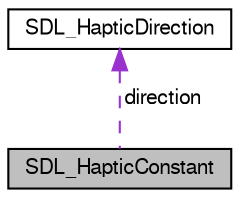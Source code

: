 digraph "SDL_HapticConstant"
{
 // LATEX_PDF_SIZE
  edge [fontname="FreeSans",fontsize="10",labelfontname="FreeSans",labelfontsize="10"];
  node [fontname="FreeSans",fontsize="10",shape=record];
  Node1 [label="SDL_HapticConstant",height=0.2,width=0.4,color="black", fillcolor="grey75", style="filled", fontcolor="black",tooltip="A structure containing a template for a Constant effect."];
  Node2 -> Node1 [dir="back",color="darkorchid3",fontsize="10",style="dashed",label=" direction" ,fontname="FreeSans"];
  Node2 [label="SDL_HapticDirection",height=0.2,width=0.4,color="black", fillcolor="white", style="filled",URL="$dc/dc3/struct_s_d_l___haptic_direction.html",tooltip="Structure that represents a haptic direction."];
}
